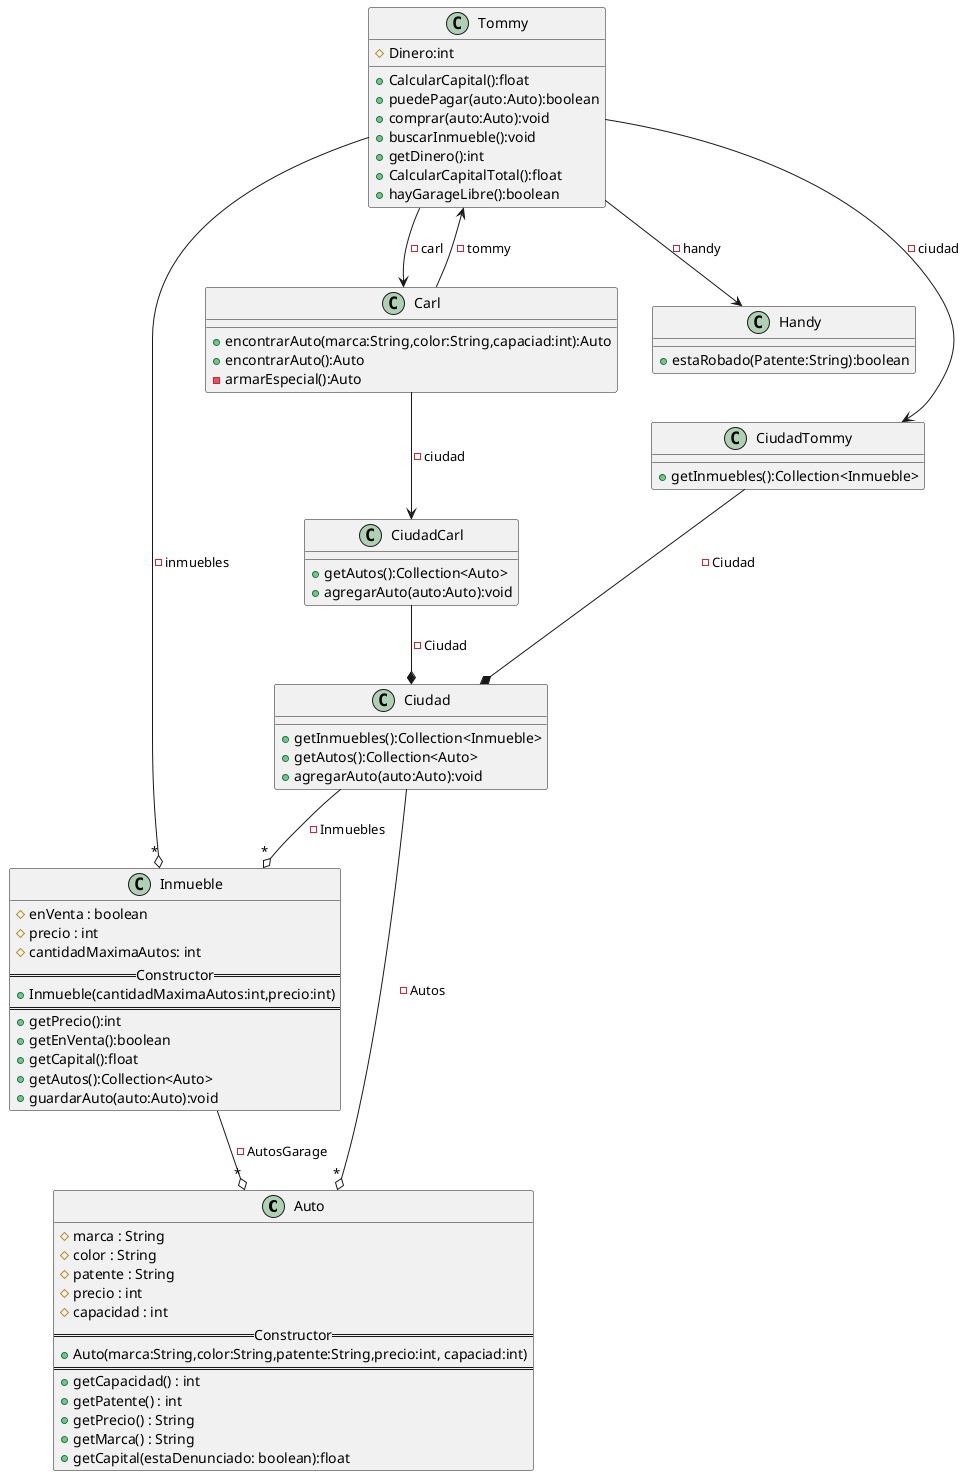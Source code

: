 @startuml

class Auto{
    #marca : String
    #color : String
    #patente : String
    #precio : int
    #capacidad : int
    ==Constructor==
    +Auto(marca:String,color:String,patente:String,precio:int, capaciad:int)
    ==
    +getCapacidad() : int
    +getPatente() : int
    +getPrecio() : String
    +getMarca() : String
    +getCapital(estaDenunciado: boolean):float
}

class Inmueble{
    #enVenta : boolean
    #precio : int
    #cantidadMaximaAutos: int
    ==Constructor==
    +Inmueble(cantidadMaximaAutos:int,precio:int)
    ==
    +getPrecio():int
    +getEnVenta():boolean
    +getCapital():float
    +getAutos():Collection<Auto>
    +guardarAuto(auto:Auto):void
}

class Tommy{
    #Dinero:int
    +CalcularCapital():float
    +puedePagar(auto:Auto):boolean
    +comprar(auto:Auto):void
    +buscarInmueble():void
    +getDinero():int
    +CalcularCapitalTotal():float
    +hayGarageLibre():boolean
}

class Carl{
    +encontrarAuto(marca:String,color:String,capaciad:int):Auto
    +encontrarAuto():Auto
    -armarEspecial():Auto
}

class Handy{
    +estaRobado(Patente:String):boolean
}

class Ciudad{
    +getInmuebles():Collection<Inmueble>
    +getAutos():Collection<Auto>
    +agregarAuto(auto:Auto):void
}

class CiudadTommy{
    +getInmuebles():Collection<Inmueble>
}

class CiudadCarl{
    +getAutos():Collection<Auto>
    +agregarAuto(auto:Auto):void
}

Ciudad --o "*" Inmueble :-Inmuebles
Ciudad --o "*" Auto :-Autos

CiudadTommy --* Ciudad: -Ciudad
CiudadCarl --* Ciudad: -Ciudad

Inmueble --o "*" Auto :-AutosGarage

Tommy --> Handy : -handy
Tommy --> Carl  : -carl
Tommy --> CiudadTommy  : -ciudad
Tommy --o "*" Inmueble : -inmuebles

Carl --> Tommy  : -tommy
Carl --> CiudadCarl  : -ciudad

@enduml